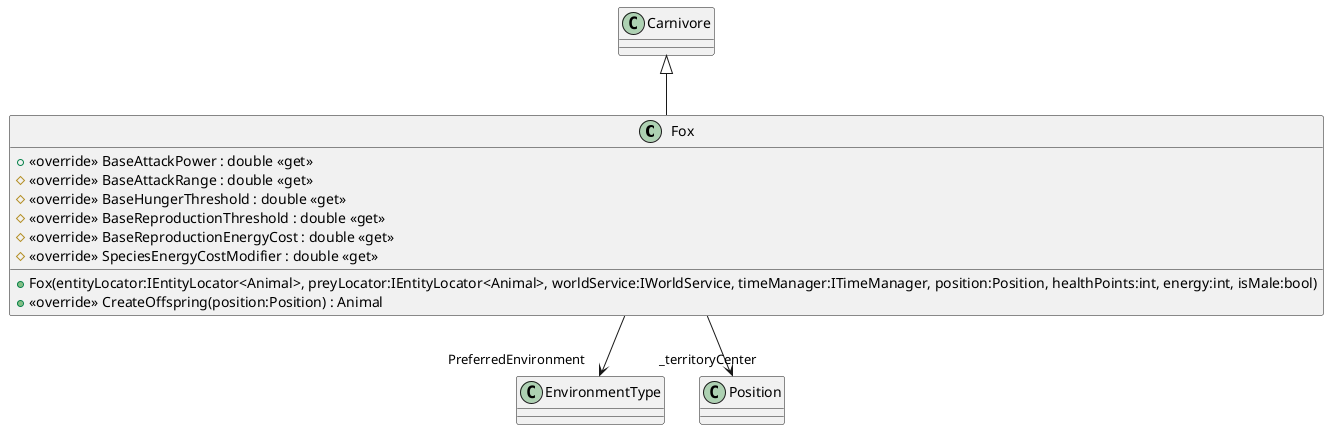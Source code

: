@startuml
class Fox {
    + <<override>> BaseAttackPower : double <<get>>
    # <<override>> BaseAttackRange : double <<get>>
    # <<override>> BaseHungerThreshold : double <<get>>
    # <<override>> BaseReproductionThreshold : double <<get>>
    # <<override>> BaseReproductionEnergyCost : double <<get>>
    # <<override>> SpeciesEnergyCostModifier : double <<get>>
    + Fox(entityLocator:IEntityLocator<Animal>, preyLocator:IEntityLocator<Animal>, worldService:IWorldService, timeManager:ITimeManager, position:Position, healthPoints:int, energy:int, isMale:bool)
    + <<override>> CreateOffspring(position:Position) : Animal
}
Carnivore <|-- Fox
Fox --> "PreferredEnvironment" EnvironmentType
Fox --> "_territoryCenter" Position
@enduml
